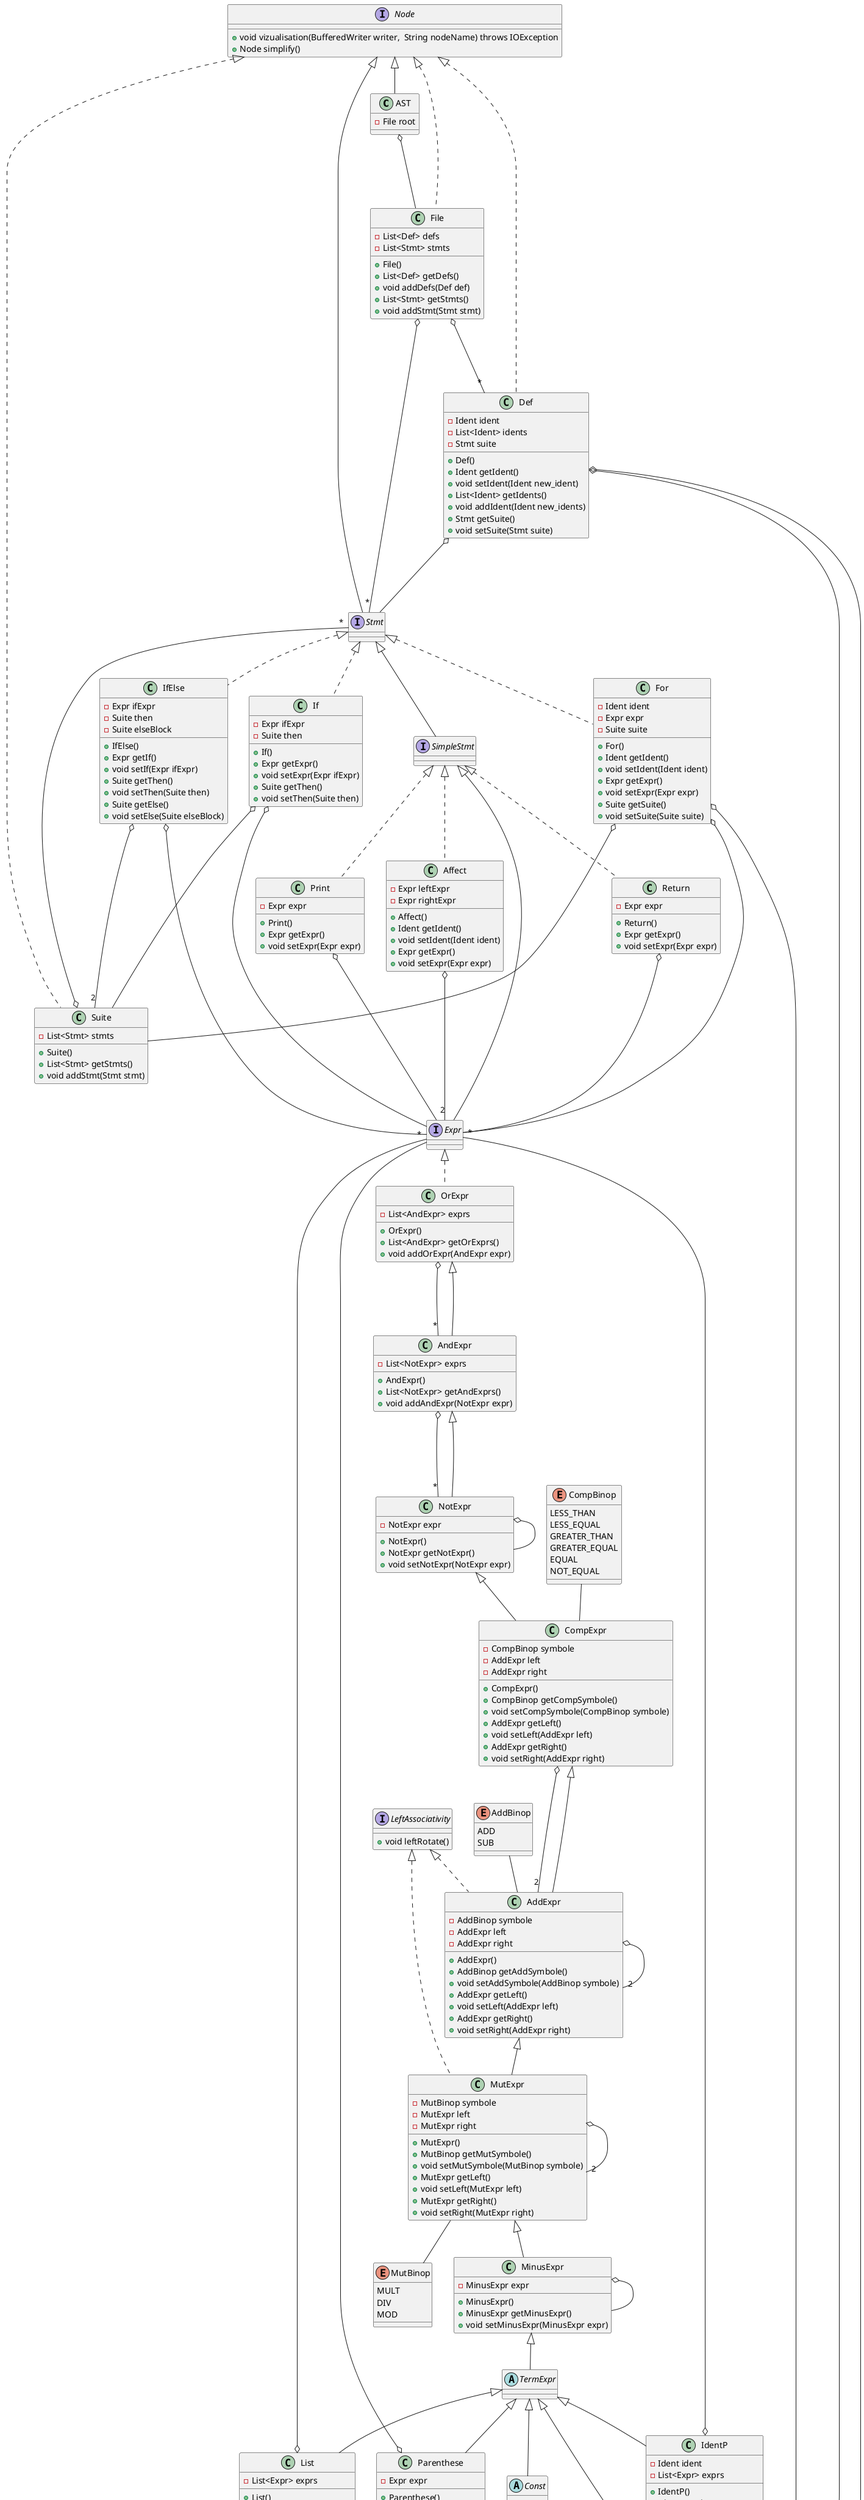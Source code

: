 @startuml AST
    class AST extends Node {
        - File root
    }
    AST o--- File

    interface Node {
        + void vizualisation(BufferedWriter writer,  String nodeName) throws IOException
        + Node simplify()
    }

    class File implements Node { 
        - List<Def> defs 
        - List<Stmt> stmts 
        + File()
        + List<Def> getDefs()
        + void addDefs(Def def)
        + List<Stmt> getStmts()
        + void addStmt(Stmt stmt)
    }
    File o--- "*" Def
    File o--- "*" Stmt

    class Def implements Node {
        - Ident ident
        - List<Ident> idents
        - Stmt suite
        + Def() 
        + Ident getIdent()
        + void setIdent(Ident new_ident)
        + List<Ident> getIdents()
        + void addIdent(Ident new_idents)
        + Stmt getSuite()
        + void setSuite(Stmt suite)
    }
    Def o--- Ident
    Def o--- Stmt
    Def o--- "*" Ident

    class Suite implements Node {
        - List<Stmt> stmts
        + Suite()
        + List<Stmt> getStmts()
        + void addStmt(Stmt stmt)
    }
    Suite o--- "*" Stmt

    interface SimpleStmt extends Stmt

    class Return implements SimpleStmt {
        - Expr expr
        + Return()
        + Expr getExpr()
        + void setExpr(Expr expr)
    }
    Return o--- Expr

    class Print implements SimpleStmt {
        - Expr expr
        + Print()
        + Expr getExpr()
        + void setExpr(Expr expr)
    }
    Print o--- Expr

    class Affect implements SimpleStmt {
        - Expr leftExpr
        - Expr rightExpr
        + Affect()
        + Ident getIdent()
        + void setIdent(Ident ident)
        + Expr getExpr()
        + void setExpr(Expr expr)
    }
    Affect o--- "2" Expr

    interface Stmt extends Node

    class If implements Stmt {
        - Expr ifExpr
        - Suite then
        + If()
        + Expr getExpr()
        + void setExpr(Expr ifExpr)
        + Suite getThen()
        + void setThen(Suite then)
    }
    If o--- Expr
    If o--- Suite

    class IfElse implements Stmt {
        - Expr ifExpr
        - Suite then
        - Suite elseBlock
        + IfElse()
        + Expr getIf()
        + void setIf(Expr ifExpr)
        + Suite getThen()
        + void setThen(Suite then)
        + Suite getElse()
        + void setElse(Suite elseBlock)
    }
    IfElse o--- Expr
    IfElse o--- "2" Suite


    class For implements Stmt {
        - Ident ident
        - Expr expr
        - Suite suite
        + For()
        + Ident getIdent()
        + void setIdent(Ident ident)
        + Expr getExpr()
        + void setExpr(Expr expr)
        + Suite getSuite()
        + void setSuite(Suite suite)
    } 
    For o--- Expr
    For o--- Ident
    For o--- Suite

    interface Expr extends SimpleStmt 

    class OrExpr implements Expr{
        - List<AndExpr> exprs
        + OrExpr()
        + List<AndExpr> getOrExprs()
        + void addOrExpr(AndExpr expr)
    }
    OrExpr o--- "*" AndExpr

    class AndExpr extends OrExpr{
        - List<NotExpr> exprs
        + AndExpr()
        + List<NotExpr> getAndExprs()
        + void addAndExpr(NotExpr expr)
    }
    AndExpr o--- "*" NotExpr
    
    class NotExpr extends AndExpr {
        - NotExpr expr
        + NotExpr()
        + NotExpr getNotExpr()
        + void setNotExpr(NotExpr expr) 
    }
    NotExpr o--- NotExpr

    class CompExpr extends NotExpr {
        - CompBinop symbole
        - AddExpr left
        - AddExpr right
        + CompExpr()
        + CompBinop getCompSymbole()
        + void setCompSymbole(CompBinop symbole)
        + AddExpr getLeft()
        + void setLeft(AddExpr left)
        + AddExpr getRight()
        + void setRight(AddExpr right)
    }
    CompExpr o--- "2" AddExpr

    enum CompBinop {
        LESS_THAN
        LESS_EQUAL
        GREATER_THAN
        GREATER_EQUAL
        EQUAL
        NOT_EQUAL
    }

    CompBinop -- CompExpr

    interface LeftAssociativity {
        + void leftRotate()
    }

    class AddExpr extends CompExpr implements LeftAssociativity{
        - AddBinop symbole
        - AddExpr left
        - AddExpr right
        + AddExpr()
        + AddBinop getAddSymbole()
        + void setAddSymbole(AddBinop symbole)
        + AddExpr getLeft()
        + void setLeft(AddExpr left)
        + AddExpr getRight()
        + void setRight(AddExpr right)
    }
    AddExpr o--- "2" AddExpr

    enum AddBinop {
        ADD 
        SUB
    }

    AddBinop -- AddExpr

    class MutExpr extends AddExpr implements LeftAssociativity {
        - MutBinop symbole
        - MutExpr left
        - MutExpr right
        + MutExpr()
        + MutBinop getMutSymbole()
        + void setMutSymbole(MutBinop symbole)
        + MutExpr getLeft()
        + void setLeft(MutExpr left)
        + MutExpr getRight()
        + void setRight(MutExpr right)
    }
    MutExpr o--- "2" MutExpr

    enum MutBinop {
        MULT
        DIV
        MOD
    }
    MutExpr -- MutBinop

    class MinusExpr extends MutExpr  {
        - MinusExpr expr
        + MinusExpr()
        + MinusExpr getMinusExpr()
        + void setMinusExpr(MinusExpr expr) 
    }
    MinusExpr o--- MinusExpr

    abstract class TermExpr extends MinusExpr

    class IdentP extends TermExpr {
        - Ident ident
        - List<Expr> exprs
        + IdentP()
        + Ident getIdent() 
        + void setIdent(Ident ident)
        + List<Expr> getExprs()
        + void addExprs(Expr expr)
    }
    IdentP o--- Ident
    IdentP o--- "*" Expr

    class Ident extends TermExpr {
        - String name
        + Ident()
        + Ident(String name)
        + String getName()
        + void setName(String name)
    }

    class List extends TermExpr {
        - List<Expr> exprs
        + List()
        + List<Expr> getExprs()
        + void addExprs(Expr expr)
    }
    List o--- "*" Expr


    class Parenthese extends TermExpr {
        - Expr expr
        + Parenthese()
        + Expr getExpr()
        + void setExpr(Expr expr)
    }
    Parenthese o--- Expr
    
    abstract class Const extends TermExpr 
  
    class IntegerType extends Const {
        - int value
        + IntegerType()
        + IntegerType(int value)
        + int getValue()
        + void setValue(int value)
    }

    class StringType extends Const {
        - String value
        + StringType()
        + StringType(String value)
        + String getValue()
        + void setValue(int value)
    }

    class BoolType extends Const {
        - boolean value
        + BoolType()
        + BoolType(boolean value)
        + boolean getValue()
        + void setValue(boolean value)
    }

    class NoneType extends Const

@enduml